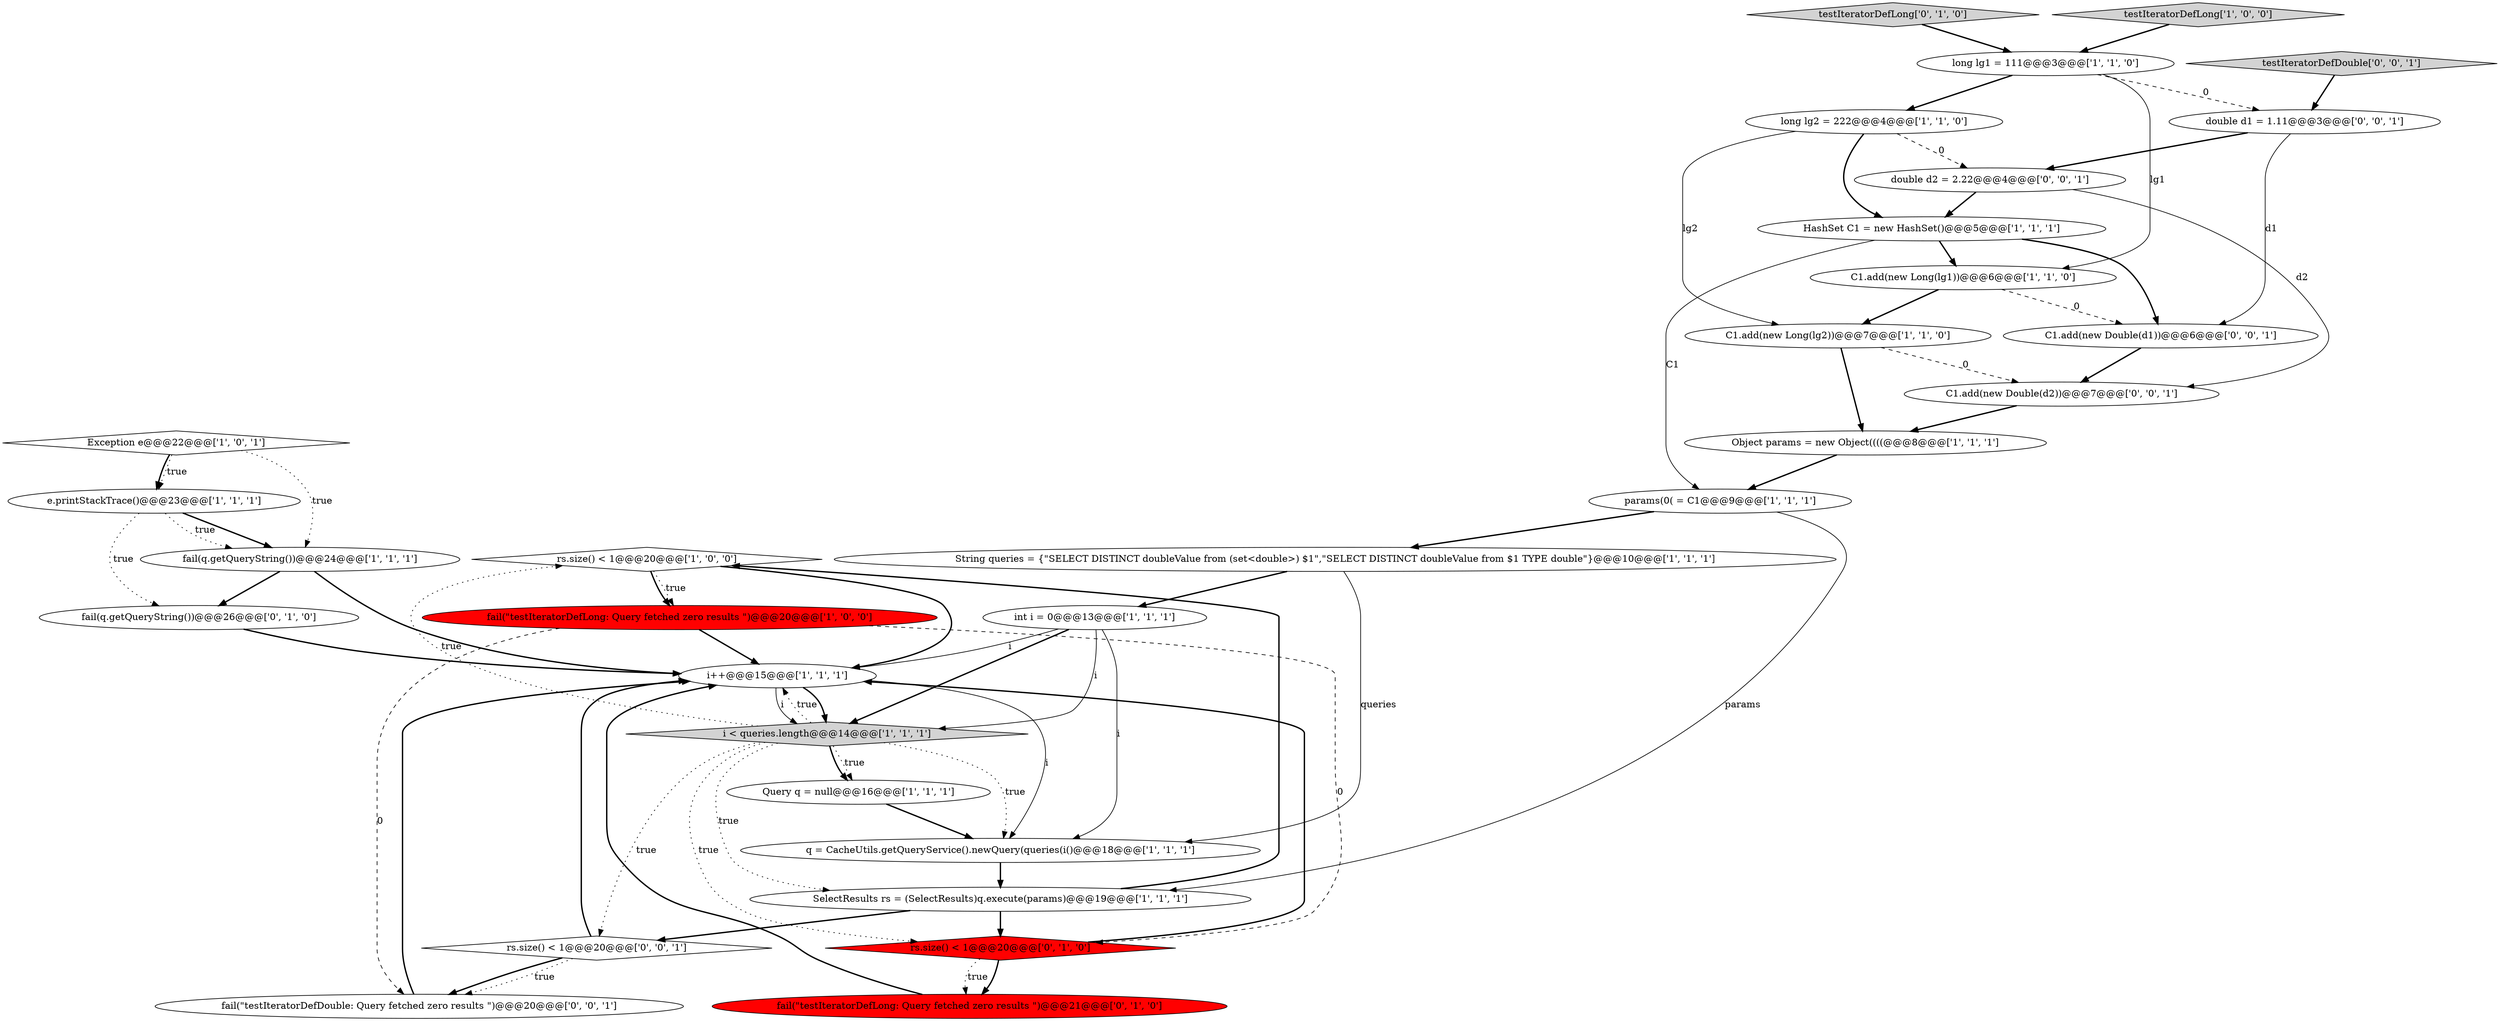 digraph {
3 [style = filled, label = "rs.size() < 1@@@20@@@['1', '0', '0']", fillcolor = white, shape = diamond image = "AAA0AAABBB1BBB"];
29 [style = filled, label = "fail(\"testIteratorDefDouble: Query fetched zero results \")@@@20@@@['0', '0', '1']", fillcolor = white, shape = ellipse image = "AAA0AAABBB3BBB"];
21 [style = filled, label = "testIteratorDefLong['0', '1', '0']", fillcolor = lightgray, shape = diamond image = "AAA0AAABBB2BBB"];
8 [style = filled, label = "SelectResults rs = (SelectResults)q.execute(params)@@@19@@@['1', '1', '1']", fillcolor = white, shape = ellipse image = "AAA0AAABBB1BBB"];
26 [style = filled, label = "C1.add(new Double(d2))@@@7@@@['0', '0', '1']", fillcolor = white, shape = ellipse image = "AAA0AAABBB3BBB"];
14 [style = filled, label = "i < queries.length@@@14@@@['1', '1', '1']", fillcolor = lightgray, shape = diamond image = "AAA0AAABBB1BBB"];
5 [style = filled, label = "C1.add(new Long(lg1))@@@6@@@['1', '1', '0']", fillcolor = white, shape = ellipse image = "AAA0AAABBB1BBB"];
12 [style = filled, label = "long lg2 = 222@@@4@@@['1', '1', '0']", fillcolor = white, shape = ellipse image = "AAA0AAABBB1BBB"];
27 [style = filled, label = "double d1 = 1.11@@@3@@@['0', '0', '1']", fillcolor = white, shape = ellipse image = "AAA0AAABBB3BBB"];
7 [style = filled, label = "testIteratorDefLong['1', '0', '0']", fillcolor = lightgray, shape = diamond image = "AAA0AAABBB1BBB"];
23 [style = filled, label = "fail(\"testIteratorDefLong: Query fetched zero results \")@@@21@@@['0', '1', '0']", fillcolor = red, shape = ellipse image = "AAA1AAABBB2BBB"];
19 [style = filled, label = "fail(q.getQueryString())@@@24@@@['1', '1', '1']", fillcolor = white, shape = ellipse image = "AAA0AAABBB1BBB"];
13 [style = filled, label = "Query q = null@@@16@@@['1', '1', '1']", fillcolor = white, shape = ellipse image = "AAA0AAABBB1BBB"];
20 [style = filled, label = "rs.size() < 1@@@20@@@['0', '1', '0']", fillcolor = red, shape = diamond image = "AAA1AAABBB2BBB"];
2 [style = filled, label = "String queries = {\"SELECT DISTINCT doubleValue from (set<double>) $1\",\"SELECT DISTINCT doubleValue from $1 TYPE double\"}@@@10@@@['1', '1', '1']", fillcolor = white, shape = ellipse image = "AAA0AAABBB1BBB"];
30 [style = filled, label = "double d2 = 2.22@@@4@@@['0', '0', '1']", fillcolor = white, shape = ellipse image = "AAA0AAABBB3BBB"];
1 [style = filled, label = "long lg1 = 111@@@3@@@['1', '1', '0']", fillcolor = white, shape = ellipse image = "AAA0AAABBB1BBB"];
17 [style = filled, label = "i++@@@15@@@['1', '1', '1']", fillcolor = white, shape = ellipse image = "AAA0AAABBB1BBB"];
22 [style = filled, label = "fail(q.getQueryString())@@@26@@@['0', '1', '0']", fillcolor = white, shape = ellipse image = "AAA0AAABBB2BBB"];
16 [style = filled, label = "C1.add(new Long(lg2))@@@7@@@['1', '1', '0']", fillcolor = white, shape = ellipse image = "AAA0AAABBB1BBB"];
4 [style = filled, label = "params(0( = C1@@@9@@@['1', '1', '1']", fillcolor = white, shape = ellipse image = "AAA0AAABBB1BBB"];
11 [style = filled, label = "e.printStackTrace()@@@23@@@['1', '1', '1']", fillcolor = white, shape = ellipse image = "AAA0AAABBB1BBB"];
6 [style = filled, label = "q = CacheUtils.getQueryService().newQuery(queries(i()@@@18@@@['1', '1', '1']", fillcolor = white, shape = ellipse image = "AAA0AAABBB1BBB"];
24 [style = filled, label = "testIteratorDefDouble['0', '0', '1']", fillcolor = lightgray, shape = diamond image = "AAA0AAABBB3BBB"];
18 [style = filled, label = "Object params = new Object((((@@@8@@@['1', '1', '1']", fillcolor = white, shape = ellipse image = "AAA0AAABBB1BBB"];
0 [style = filled, label = "int i = 0@@@13@@@['1', '1', '1']", fillcolor = white, shape = ellipse image = "AAA0AAABBB1BBB"];
15 [style = filled, label = "Exception e@@@22@@@['1', '0', '1']", fillcolor = white, shape = diamond image = "AAA0AAABBB1BBB"];
28 [style = filled, label = "rs.size() < 1@@@20@@@['0', '0', '1']", fillcolor = white, shape = diamond image = "AAA0AAABBB3BBB"];
10 [style = filled, label = "HashSet C1 = new HashSet()@@@5@@@['1', '1', '1']", fillcolor = white, shape = ellipse image = "AAA0AAABBB1BBB"];
9 [style = filled, label = "fail(\"testIteratorDefLong: Query fetched zero results \")@@@20@@@['1', '0', '0']", fillcolor = red, shape = ellipse image = "AAA1AAABBB1BBB"];
25 [style = filled, label = "C1.add(new Double(d1))@@@6@@@['0', '0', '1']", fillcolor = white, shape = ellipse image = "AAA0AAABBB3BBB"];
9->20 [style = dashed, label="0"];
28->29 [style = bold, label=""];
8->28 [style = bold, label=""];
2->6 [style = solid, label="queries"];
16->18 [style = bold, label=""];
7->1 [style = bold, label=""];
20->17 [style = bold, label=""];
29->17 [style = bold, label=""];
10->4 [style = solid, label="C1"];
30->26 [style = solid, label="d2"];
1->5 [style = solid, label="lg1"];
4->8 [style = solid, label="params"];
1->27 [style = dashed, label="0"];
27->30 [style = bold, label=""];
17->6 [style = solid, label="i"];
27->25 [style = solid, label="d1"];
8->3 [style = bold, label=""];
9->17 [style = bold, label=""];
5->25 [style = dashed, label="0"];
4->2 [style = bold, label=""];
19->17 [style = bold, label=""];
17->14 [style = solid, label="i"];
3->9 [style = dotted, label="true"];
11->19 [style = bold, label=""];
12->30 [style = dashed, label="0"];
11->22 [style = dotted, label="true"];
14->13 [style = dotted, label="true"];
5->16 [style = bold, label=""];
3->9 [style = bold, label=""];
14->17 [style = dotted, label="true"];
0->17 [style = solid, label="i"];
14->20 [style = dotted, label="true"];
28->29 [style = dotted, label="true"];
0->14 [style = solid, label="i"];
0->14 [style = bold, label=""];
12->10 [style = bold, label=""];
2->0 [style = bold, label=""];
16->26 [style = dashed, label="0"];
8->20 [style = bold, label=""];
10->5 [style = bold, label=""];
18->4 [style = bold, label=""];
15->11 [style = bold, label=""];
20->23 [style = bold, label=""];
9->29 [style = dashed, label="0"];
10->25 [style = bold, label=""];
17->14 [style = bold, label=""];
14->28 [style = dotted, label="true"];
15->19 [style = dotted, label="true"];
21->1 [style = bold, label=""];
6->8 [style = bold, label=""];
25->26 [style = bold, label=""];
12->16 [style = solid, label="lg2"];
15->11 [style = dotted, label="true"];
1->12 [style = bold, label=""];
30->10 [style = bold, label=""];
14->8 [style = dotted, label="true"];
22->17 [style = bold, label=""];
28->17 [style = bold, label=""];
3->17 [style = bold, label=""];
23->17 [style = bold, label=""];
14->3 [style = dotted, label="true"];
11->19 [style = dotted, label="true"];
14->13 [style = bold, label=""];
13->6 [style = bold, label=""];
20->23 [style = dotted, label="true"];
19->22 [style = bold, label=""];
24->27 [style = bold, label=""];
0->6 [style = solid, label="i"];
26->18 [style = bold, label=""];
14->6 [style = dotted, label="true"];
}

